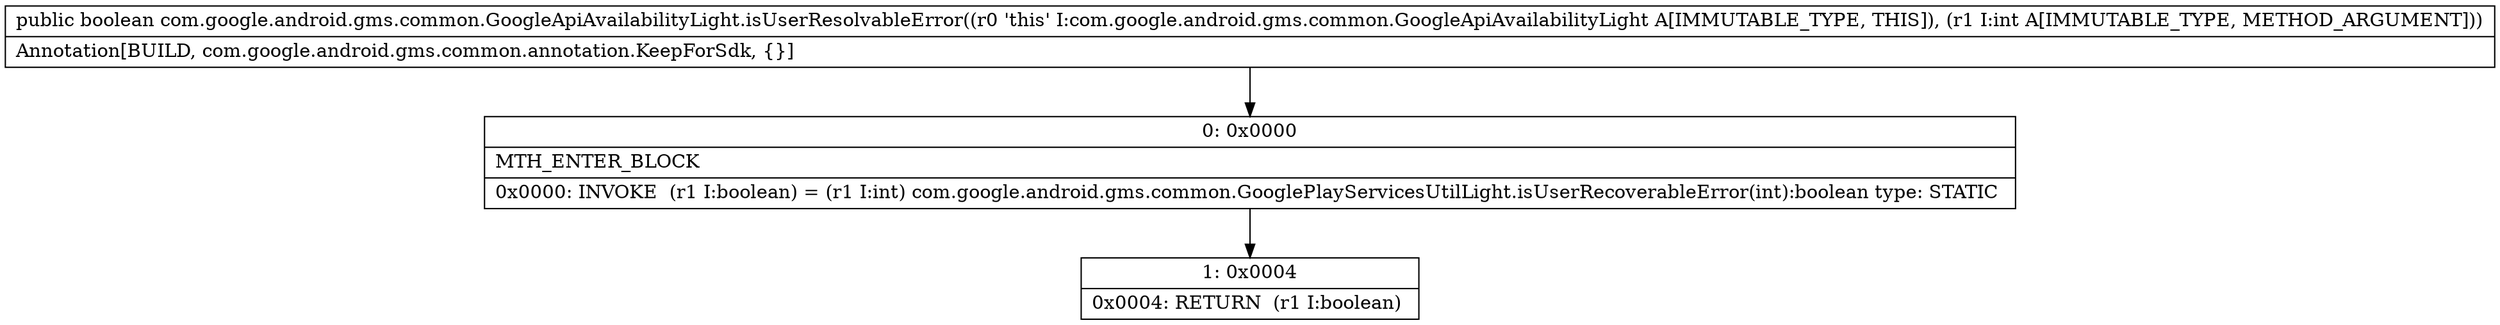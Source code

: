 digraph "CFG forcom.google.android.gms.common.GoogleApiAvailabilityLight.isUserResolvableError(I)Z" {
Node_0 [shape=record,label="{0\:\ 0x0000|MTH_ENTER_BLOCK\l|0x0000: INVOKE  (r1 I:boolean) = (r1 I:int) com.google.android.gms.common.GooglePlayServicesUtilLight.isUserRecoverableError(int):boolean type: STATIC \l}"];
Node_1 [shape=record,label="{1\:\ 0x0004|0x0004: RETURN  (r1 I:boolean) \l}"];
MethodNode[shape=record,label="{public boolean com.google.android.gms.common.GoogleApiAvailabilityLight.isUserResolvableError((r0 'this' I:com.google.android.gms.common.GoogleApiAvailabilityLight A[IMMUTABLE_TYPE, THIS]), (r1 I:int A[IMMUTABLE_TYPE, METHOD_ARGUMENT]))  | Annotation[BUILD, com.google.android.gms.common.annotation.KeepForSdk, \{\}]\l}"];
MethodNode -> Node_0;
Node_0 -> Node_1;
}

